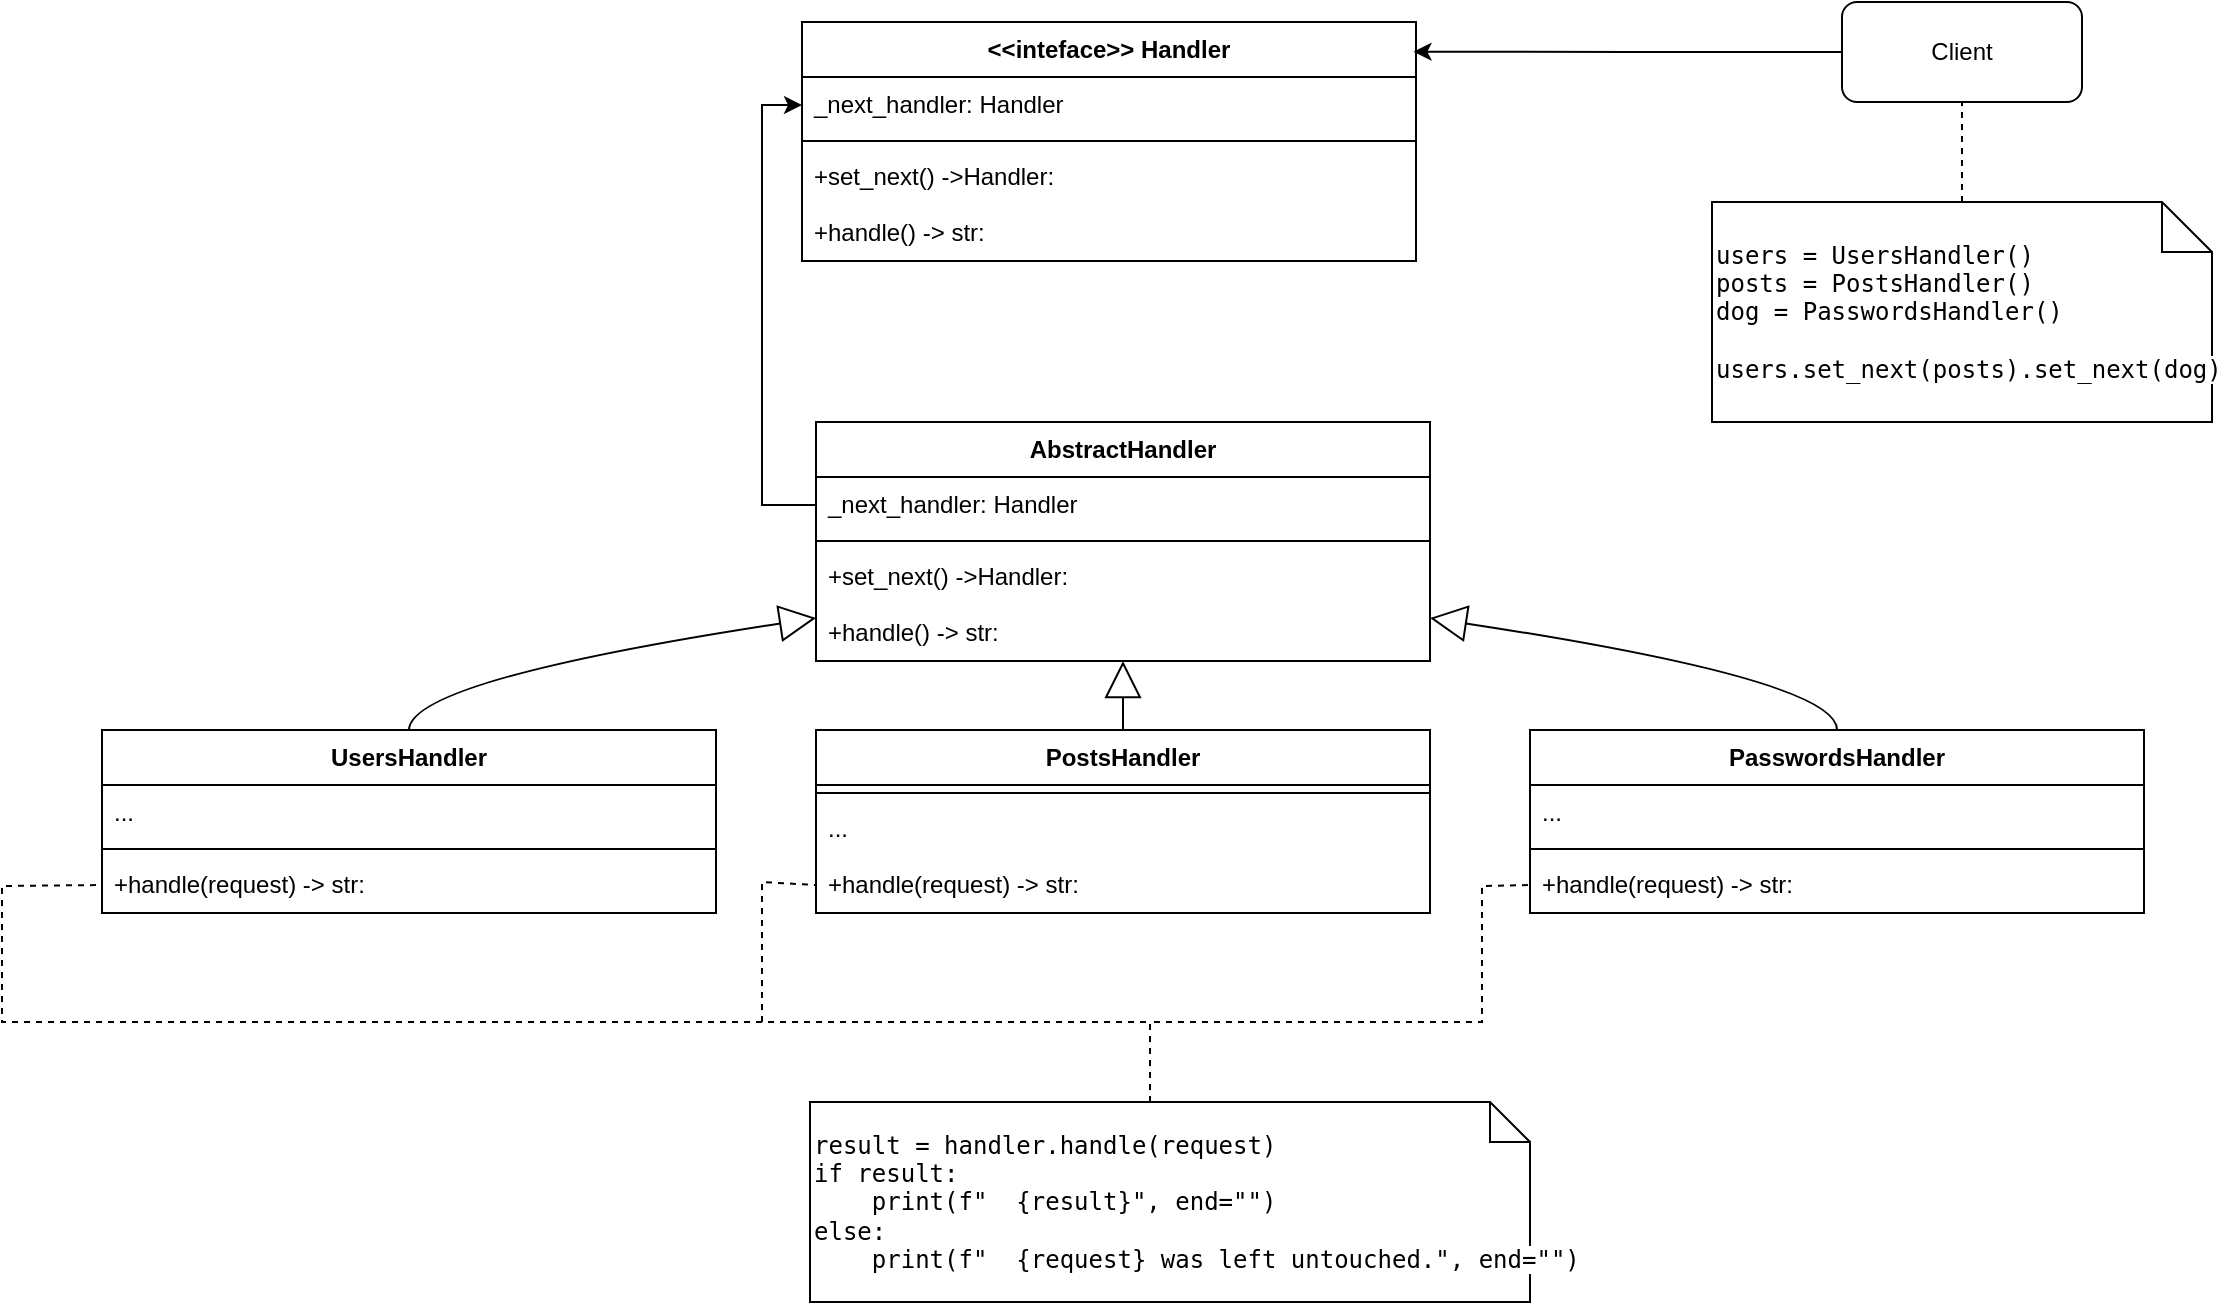 <mxfile version="22.1.21" type="github">
  <diagram name="Страница — 1" id="1vRSOd6MNg8QtP7wkPfq">
    <mxGraphModel dx="1245" dy="654" grid="1" gridSize="10" guides="1" tooltips="1" connect="1" arrows="1" fold="1" page="1" pageScale="1" pageWidth="827" pageHeight="1169" math="0" shadow="0">
      <root>
        <mxCell id="0" />
        <mxCell id="1" parent="0" />
        <mxCell id="2" value="AbstractHandler" style="swimlane;fontStyle=1;align=center;verticalAlign=top;childLayout=stackLayout;horizontal=1;startSize=27.506;horizontalStack=0;resizeParent=1;resizeParentMax=0;resizeLast=0;collapsible=0;marginBottom=0;" parent="1" vertex="1">
          <mxGeometry x="427" y="250" width="307" height="119.506" as="geometry" />
        </mxCell>
        <mxCell id="_J_7SsOsjuVrDLF_59cd-24" value="_next_handler: Handler" style="text;strokeColor=none;fillColor=none;align=left;verticalAlign=top;spacingLeft=4;spacingRight=4;overflow=hidden;rotatable=0;points=[[0,0.5],[1,0.5]];portConstraint=eastwest;" vertex="1" parent="2">
          <mxGeometry y="27.506" width="307" height="28" as="geometry" />
        </mxCell>
        <mxCell id="3" style="line;strokeWidth=1;fillColor=none;align=left;verticalAlign=middle;spacingTop=-1;spacingLeft=3;spacingRight=3;rotatable=0;labelPosition=right;points=[];portConstraint=eastwest;strokeColor=inherit;" parent="2" vertex="1">
          <mxGeometry y="55.506" width="307" height="8" as="geometry" />
        </mxCell>
        <mxCell id="4" value="+set_next() -&gt;Handler:" style="text;strokeColor=none;fillColor=none;align=left;verticalAlign=top;spacingLeft=4;spacingRight=4;overflow=hidden;rotatable=0;points=[[0,0.5],[1,0.5]];portConstraint=eastwest;" parent="2" vertex="1">
          <mxGeometry y="63.506" width="307" height="28" as="geometry" />
        </mxCell>
        <mxCell id="5" value="+handle() -&gt; str:" style="text;strokeColor=none;fillColor=none;align=left;verticalAlign=top;spacingLeft=4;spacingRight=4;overflow=hidden;rotatable=0;points=[[0,0.5],[1,0.5]];portConstraint=eastwest;" parent="2" vertex="1">
          <mxGeometry y="91.506" width="307" height="28" as="geometry" />
        </mxCell>
        <mxCell id="6" value="UsersHandler" style="swimlane;fontStyle=1;align=center;verticalAlign=top;childLayout=stackLayout;horizontal=1;startSize=27.506;horizontalStack=0;resizeParent=1;resizeParentMax=0;resizeLast=0;collapsible=0;marginBottom=0;" parent="1" vertex="1">
          <mxGeometry x="70" y="404" width="307" height="91.506" as="geometry" />
        </mxCell>
        <mxCell id="_J_7SsOsjuVrDLF_59cd-20" value="..." style="text;strokeColor=none;fillColor=none;align=left;verticalAlign=top;spacingLeft=4;spacingRight=4;overflow=hidden;rotatable=0;points=[[0,0.5],[1,0.5]];portConstraint=eastwest;" vertex="1" parent="6">
          <mxGeometry y="27.506" width="307" height="28" as="geometry" />
        </mxCell>
        <mxCell id="7" style="line;strokeWidth=1;fillColor=none;align=left;verticalAlign=middle;spacingTop=-1;spacingLeft=3;spacingRight=3;rotatable=0;labelPosition=right;points=[];portConstraint=eastwest;strokeColor=inherit;" parent="6" vertex="1">
          <mxGeometry y="55.506" width="307" height="8" as="geometry" />
        </mxCell>
        <mxCell id="8" value="+handle(request) -&gt; str:" style="text;strokeColor=none;fillColor=none;align=left;verticalAlign=top;spacingLeft=4;spacingRight=4;overflow=hidden;rotatable=0;points=[[0,0.5],[1,0.5]];portConstraint=eastwest;" parent="6" vertex="1">
          <mxGeometry y="63.506" width="307" height="28" as="geometry" />
        </mxCell>
        <mxCell id="10" value="PostsHandler" style="swimlane;fontStyle=1;align=center;verticalAlign=top;childLayout=stackLayout;horizontal=1;startSize=27.506;horizontalStack=0;resizeParent=1;resizeParentMax=0;resizeLast=0;collapsible=0;marginBottom=0;" parent="1" vertex="1">
          <mxGeometry x="427" y="404" width="307" height="91.506" as="geometry" />
        </mxCell>
        <mxCell id="11" style="line;strokeWidth=1;fillColor=none;align=left;verticalAlign=middle;spacingTop=-1;spacingLeft=3;spacingRight=3;rotatable=0;labelPosition=right;points=[];portConstraint=eastwest;strokeColor=inherit;" parent="10" vertex="1">
          <mxGeometry y="27.506" width="307" height="8" as="geometry" />
        </mxCell>
        <mxCell id="_J_7SsOsjuVrDLF_59cd-21" value="..." style="text;strokeColor=none;fillColor=none;align=left;verticalAlign=top;spacingLeft=4;spacingRight=4;overflow=hidden;rotatable=0;points=[[0,0.5],[1,0.5]];portConstraint=eastwest;" vertex="1" parent="10">
          <mxGeometry y="35.506" width="307" height="28" as="geometry" />
        </mxCell>
        <mxCell id="12" value="+handle(request) -&gt; str:" style="text;strokeColor=none;fillColor=none;align=left;verticalAlign=top;spacingLeft=4;spacingRight=4;overflow=hidden;rotatable=0;points=[[0,0.5],[1,0.5]];portConstraint=eastwest;" parent="10" vertex="1">
          <mxGeometry y="63.506" width="307" height="28" as="geometry" />
        </mxCell>
        <mxCell id="14" value="PasswordsHandler" style="swimlane;fontStyle=1;align=center;verticalAlign=top;childLayout=stackLayout;horizontal=1;startSize=27.506;horizontalStack=0;resizeParent=1;resizeParentMax=0;resizeLast=0;collapsible=0;marginBottom=0;" parent="1" vertex="1">
          <mxGeometry x="784" y="404" width="307" height="91.506" as="geometry" />
        </mxCell>
        <mxCell id="_J_7SsOsjuVrDLF_59cd-22" value="..." style="text;strokeColor=none;fillColor=none;align=left;verticalAlign=top;spacingLeft=4;spacingRight=4;overflow=hidden;rotatable=0;points=[[0,0.5],[1,0.5]];portConstraint=eastwest;" vertex="1" parent="14">
          <mxGeometry y="27.506" width="307" height="28" as="geometry" />
        </mxCell>
        <mxCell id="15" style="line;strokeWidth=1;fillColor=none;align=left;verticalAlign=middle;spacingTop=-1;spacingLeft=3;spacingRight=3;rotatable=0;labelPosition=right;points=[];portConstraint=eastwest;strokeColor=inherit;" parent="14" vertex="1">
          <mxGeometry y="55.506" width="307" height="8" as="geometry" />
        </mxCell>
        <mxCell id="16" value="+handle(request) -&gt; str:" style="text;strokeColor=none;fillColor=none;align=left;verticalAlign=top;spacingLeft=4;spacingRight=4;overflow=hidden;rotatable=0;points=[[0,0.5],[1,0.5]];portConstraint=eastwest;" parent="14" vertex="1">
          <mxGeometry y="63.506" width="307" height="28" as="geometry" />
        </mxCell>
        <mxCell id="18" value="" style="curved=1;startArrow=block;startSize=16;startFill=0;endArrow=none;exitX=0.0;exitY=0.82;entryX=0.5;entryY=0.003;" parent="1" source="2" target="6" edge="1">
          <mxGeometry relative="1" as="geometry">
            <Array as="points">
              <mxPoint x="224" y="379" />
            </Array>
          </mxGeometry>
        </mxCell>
        <mxCell id="19" value="" style="curved=1;startArrow=block;startSize=16;startFill=0;endArrow=none;exitX=0.5;exitY=1.003;entryX=0.5;entryY=0.003;" parent="1" source="2" target="10" edge="1">
          <mxGeometry relative="1" as="geometry">
            <Array as="points" />
          </mxGeometry>
        </mxCell>
        <mxCell id="20" value="" style="curved=1;startArrow=block;startSize=16;startFill=0;endArrow=none;exitX=1.0;exitY=0.82;entryX=0.5;entryY=0.003;" parent="1" source="2" target="14" edge="1">
          <mxGeometry relative="1" as="geometry">
            <Array as="points">
              <mxPoint x="938" y="379" />
            </Array>
          </mxGeometry>
        </mxCell>
        <mxCell id="_J_7SsOsjuVrDLF_59cd-25" value="&lt;&lt;inteface&gt;&gt; Handler" style="swimlane;fontStyle=1;align=center;verticalAlign=top;childLayout=stackLayout;horizontal=1;startSize=27.506;horizontalStack=0;resizeParent=1;resizeParentMax=0;resizeLast=0;collapsible=0;marginBottom=0;" vertex="1" parent="1">
          <mxGeometry x="420" y="50" width="307" height="119.506" as="geometry" />
        </mxCell>
        <mxCell id="_J_7SsOsjuVrDLF_59cd-26" value="_next_handler: Handler" style="text;strokeColor=none;fillColor=none;align=left;verticalAlign=top;spacingLeft=4;spacingRight=4;overflow=hidden;rotatable=0;points=[[0,0.5],[1,0.5]];portConstraint=eastwest;" vertex="1" parent="_J_7SsOsjuVrDLF_59cd-25">
          <mxGeometry y="27.506" width="307" height="28" as="geometry" />
        </mxCell>
        <mxCell id="_J_7SsOsjuVrDLF_59cd-27" style="line;strokeWidth=1;fillColor=none;align=left;verticalAlign=middle;spacingTop=-1;spacingLeft=3;spacingRight=3;rotatable=0;labelPosition=right;points=[];portConstraint=eastwest;strokeColor=inherit;" vertex="1" parent="_J_7SsOsjuVrDLF_59cd-25">
          <mxGeometry y="55.506" width="307" height="8" as="geometry" />
        </mxCell>
        <mxCell id="_J_7SsOsjuVrDLF_59cd-28" value="+set_next() -&gt;Handler:" style="text;strokeColor=none;fillColor=none;align=left;verticalAlign=top;spacingLeft=4;spacingRight=4;overflow=hidden;rotatable=0;points=[[0,0.5],[1,0.5]];portConstraint=eastwest;" vertex="1" parent="_J_7SsOsjuVrDLF_59cd-25">
          <mxGeometry y="63.506" width="307" height="28" as="geometry" />
        </mxCell>
        <mxCell id="_J_7SsOsjuVrDLF_59cd-29" value="+handle() -&gt; str:" style="text;strokeColor=none;fillColor=none;align=left;verticalAlign=top;spacingLeft=4;spacingRight=4;overflow=hidden;rotatable=0;points=[[0,0.5],[1,0.5]];portConstraint=eastwest;" vertex="1" parent="_J_7SsOsjuVrDLF_59cd-25">
          <mxGeometry y="91.506" width="307" height="28" as="geometry" />
        </mxCell>
        <mxCell id="_J_7SsOsjuVrDLF_59cd-32" style="edgeStyle=orthogonalEdgeStyle;rounded=0;orthogonalLoop=1;jettySize=auto;html=1;entryX=0;entryY=0.5;entryDx=0;entryDy=0;" edge="1" parent="1" source="_J_7SsOsjuVrDLF_59cd-24" target="_J_7SsOsjuVrDLF_59cd-26">
          <mxGeometry relative="1" as="geometry" />
        </mxCell>
        <mxCell id="_J_7SsOsjuVrDLF_59cd-33" value="Client" style="rounded=1;whiteSpace=wrap;html=1;" vertex="1" parent="1">
          <mxGeometry x="940" y="40" width="120" height="50" as="geometry" />
        </mxCell>
        <mxCell id="_J_7SsOsjuVrDLF_59cd-36" style="edgeStyle=orthogonalEdgeStyle;rounded=0;orthogonalLoop=1;jettySize=auto;html=1;entryX=0.996;entryY=0.124;entryDx=0;entryDy=0;entryPerimeter=0;" edge="1" parent="1" source="_J_7SsOsjuVrDLF_59cd-33" target="_J_7SsOsjuVrDLF_59cd-25">
          <mxGeometry relative="1" as="geometry" />
        </mxCell>
        <mxCell id="_J_7SsOsjuVrDLF_59cd-38" value="&lt;div style=&quot;&quot;&gt;&lt;pre style=&quot;font-family: &amp;quot;JetBrains Mono&amp;quot;, monospace;&quot;&gt;&lt;span style=&quot;background-color: rgb(255, 255, 255);&quot;&gt;users = UsersHandler()&lt;br&gt;posts = PostsHandler()&lt;br&gt;dog = PasswordsHandler()&lt;br&gt;&lt;br&gt;users.set_next(posts).set_next(dog)&lt;/span&gt;&lt;/pre&gt;&lt;/div&gt;" style="shape=note;size=25;whiteSpace=wrap;html=1;align=left;" vertex="1" parent="1">
          <mxGeometry x="875" y="140" width="250" height="110" as="geometry" />
        </mxCell>
        <mxCell id="_J_7SsOsjuVrDLF_59cd-42" value="" style="endArrow=none;html=1;rounded=0;" edge="1" parent="1">
          <mxGeometry relative="1" as="geometry">
            <mxPoint x="520" y="250" as="sourcePoint" />
            <mxPoint x="680" y="250" as="targetPoint" />
          </mxGeometry>
        </mxCell>
        <mxCell id="_J_7SsOsjuVrDLF_59cd-43" value="" style="endArrow=none;dashed=1;html=1;rounded=0;entryX=0.5;entryY=1;entryDx=0;entryDy=0;exitX=0.5;exitY=0;exitDx=0;exitDy=0;exitPerimeter=0;" edge="1" parent="1" source="_J_7SsOsjuVrDLF_59cd-38" target="_J_7SsOsjuVrDLF_59cd-33">
          <mxGeometry width="50" height="50" relative="1" as="geometry">
            <mxPoint x="570" y="270" as="sourcePoint" />
            <mxPoint x="620" y="220" as="targetPoint" />
          </mxGeometry>
        </mxCell>
        <mxCell id="_J_7SsOsjuVrDLF_59cd-44" value="&lt;div style=&quot;&quot;&gt;&lt;pre style=&quot;font-family: &amp;quot;JetBrains Mono&amp;quot;, monospace;&quot;&gt;&lt;span style=&quot;background-color: rgb(255, 255, 255);&quot;&gt;result = handler.handle(request)&lt;br&gt;if result:&lt;br&gt;    print(f&quot;  {result}&quot;, end=&quot;&quot;)&lt;br&gt;else:&lt;br&gt;    print(f&quot;  {request} was left untouched.&quot;, end=&quot;&quot;)&lt;/span&gt;&lt;/pre&gt;&lt;/div&gt;" style="shape=note;size=20;whiteSpace=wrap;html=1;align=left;" vertex="1" parent="1">
          <mxGeometry x="424" y="590" width="360" height="100" as="geometry" />
        </mxCell>
        <mxCell id="_J_7SsOsjuVrDLF_59cd-45" value="" style="endArrow=none;dashed=1;html=1;rounded=0;exitX=0;exitY=0;exitDx=170;exitDy=0;exitPerimeter=0;entryX=0;entryY=0.5;entryDx=0;entryDy=0;" edge="1" parent="1" source="_J_7SsOsjuVrDLF_59cd-44" target="8">
          <mxGeometry width="50" height="50" relative="1" as="geometry">
            <mxPoint x="570" y="440" as="sourcePoint" />
            <mxPoint x="620" y="390" as="targetPoint" />
            <Array as="points">
              <mxPoint x="594" y="550" />
              <mxPoint x="20" y="550" />
              <mxPoint x="20" y="482" />
            </Array>
          </mxGeometry>
        </mxCell>
        <mxCell id="_J_7SsOsjuVrDLF_59cd-46" value="" style="endArrow=none;dashed=1;html=1;rounded=0;exitX=0;exitY=0;exitDx=170;exitDy=0;exitPerimeter=0;entryX=0;entryY=0.5;entryDx=0;entryDy=0;" edge="1" parent="1" source="_J_7SsOsjuVrDLF_59cd-44" target="12">
          <mxGeometry width="50" height="50" relative="1" as="geometry">
            <mxPoint x="570" y="440" as="sourcePoint" />
            <mxPoint x="620" y="390" as="targetPoint" />
            <Array as="points">
              <mxPoint x="594" y="550" />
              <mxPoint x="400" y="550" />
              <mxPoint x="400" y="480" />
            </Array>
          </mxGeometry>
        </mxCell>
        <mxCell id="_J_7SsOsjuVrDLF_59cd-47" value="" style="endArrow=none;dashed=1;html=1;rounded=0;entryX=0;entryY=0.5;entryDx=0;entryDy=0;exitX=0;exitY=0;exitDx=170;exitDy=0;exitPerimeter=0;" edge="1" parent="1" source="_J_7SsOsjuVrDLF_59cd-44" target="16">
          <mxGeometry width="50" height="50" relative="1" as="geometry">
            <mxPoint x="800" y="560" as="sourcePoint" />
            <mxPoint x="850" y="510" as="targetPoint" />
            <Array as="points">
              <mxPoint x="594" y="550" />
              <mxPoint x="760" y="550" />
              <mxPoint x="760" y="482" />
            </Array>
          </mxGeometry>
        </mxCell>
      </root>
    </mxGraphModel>
  </diagram>
</mxfile>
